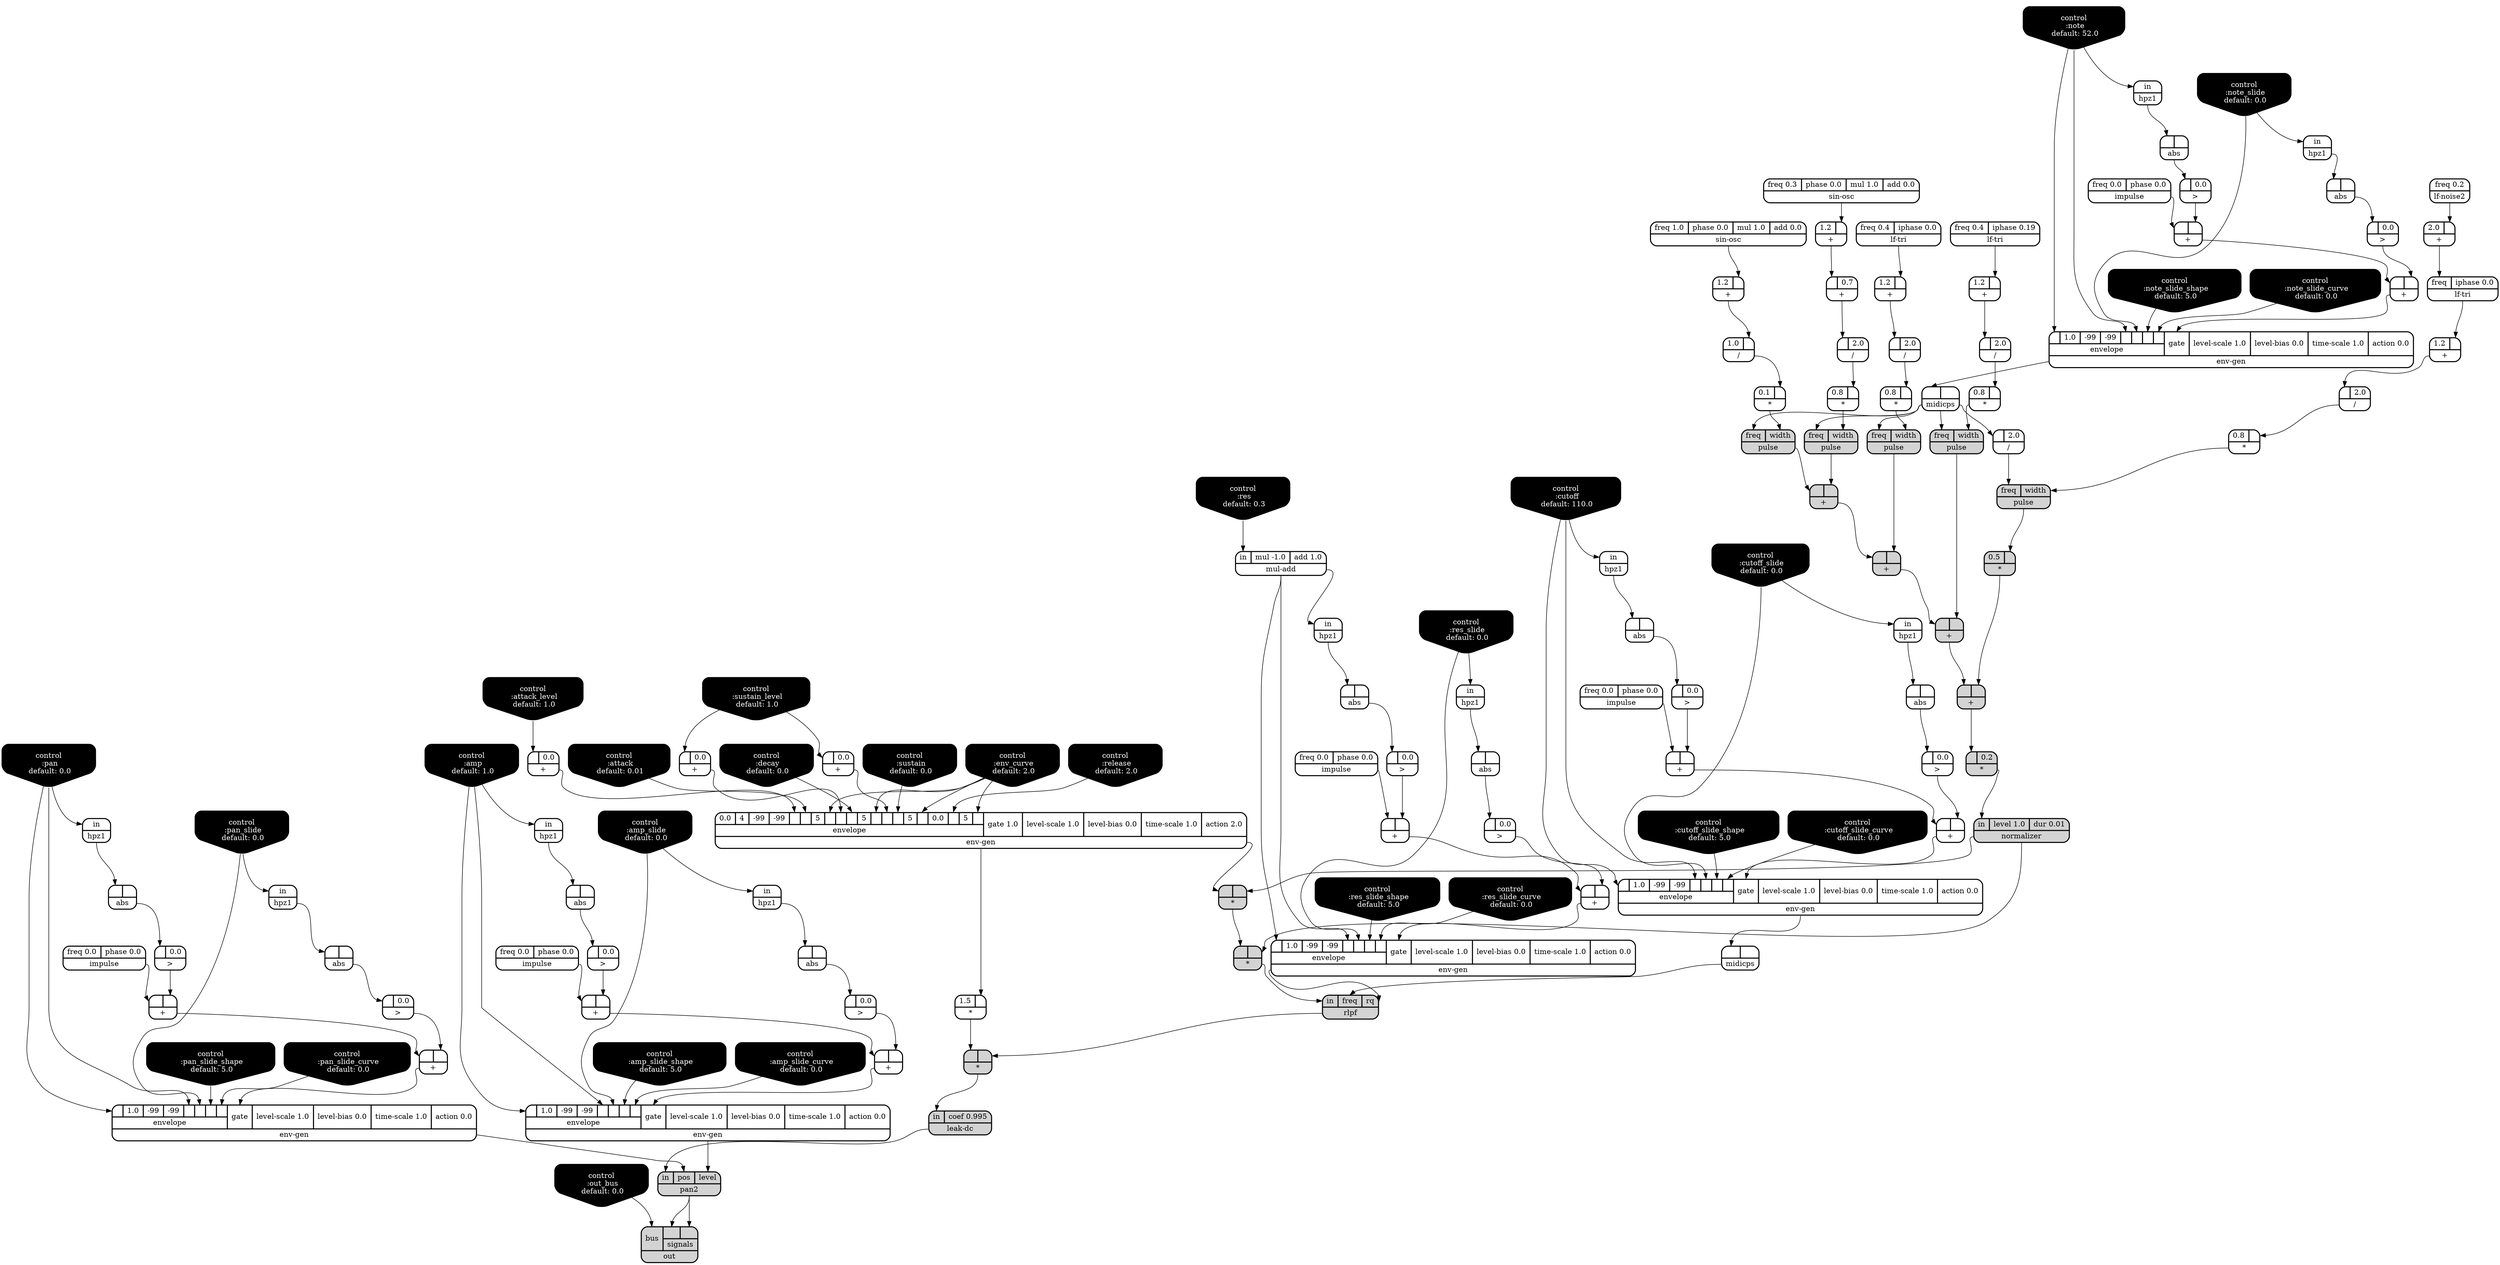 digraph synthdef {
56 [label = "{{ <a> 0.8|<b> } |<__UG_NAME__>* }" style="bold, rounded" shape=record rankdir=LR];
82 [label = "{{ <a> 0.8|<b> } |<__UG_NAME__>* }" style="bold, rounded" shape=record rankdir=LR];
87 [label = "{{ <a> 1.5|<b> } |<__UG_NAME__>* }" style="bold, rounded" shape=record rankdir=LR];
90 [label = "{{ <a> 0.1|<b> } |<__UG_NAME__>* }" style="bold, rounded" shape=record rankdir=LR];
97 [label = "{{ <a> 0.8|<b> } |<__UG_NAME__>* }" style="bold, rounded" shape=record rankdir=LR];
103 [label = "{{ <a> 0.8|<b> } |<__UG_NAME__>* }" style="bold, rounded" shape=record rankdir=LR];
106 [label = "{{ <a> 0.5|<b> } |<__UG_NAME__>* }" style="filled, bold, rounded"  shape=record rankdir=LR];
108 [label = "{{ <a> |<b> 0.2} |<__UG_NAME__>* }" style="filled, bold, rounded"  shape=record rankdir=LR];
110 [label = "{{ <a> |<b> } |<__UG_NAME__>* }" style="filled, bold, rounded"  shape=record rankdir=LR];
111 [label = "{{ <a> |<b> } |<__UG_NAME__>* }" style="filled, bold, rounded"  shape=record rankdir=LR];
124 [label = "{{ <a> |<b> } |<__UG_NAME__>* }" style="filled, bold, rounded"  shape=record rankdir=LR];
32 [label = "{{ <a> |<b> } |<__UG_NAME__>+ }" style="bold, rounded" shape=record rankdir=LR];
36 [label = "{{ <a> |<b> } |<__UG_NAME__>+ }" style="bold, rounded" shape=record rankdir=LR];
43 [label = "{{ <a> |<b> } |<__UG_NAME__>+ }" style="bold, rounded" shape=record rankdir=LR];
47 [label = "{{ <a> |<b> } |<__UG_NAME__>+ }" style="bold, rounded" shape=record rankdir=LR];
52 [label = "{{ <a> 2.0|<b> } |<__UG_NAME__>+ }" style="bold, rounded" shape=record rankdir=LR];
54 [label = "{{ <a> 1.2|<b> } |<__UG_NAME__>+ }" style="bold, rounded" shape=record rankdir=LR];
65 [label = "{{ <a> |<b> } |<__UG_NAME__>+ }" style="bold, rounded" shape=record rankdir=LR];
69 [label = "{{ <a> |<b> } |<__UG_NAME__>+ }" style="bold, rounded" shape=record rankdir=LR];
75 [label = "{{ <a> |<b> } |<__UG_NAME__>+ }" style="bold, rounded" shape=record rankdir=LR];
78 [label = "{{ <a> |<b> } |<__UG_NAME__>+ }" style="bold, rounded" shape=record rankdir=LR];
79 [label = "{{ <a> 1.2|<b> } |<__UG_NAME__>+ }" style="bold, rounded" shape=record rankdir=LR];
80 [label = "{{ <a> |<b> 0.7} |<__UG_NAME__>+ }" style="bold, rounded" shape=record rankdir=LR];
83 [label = "{{ <a> |<b> 0.0} |<__UG_NAME__>+ }" style="bold, rounded" shape=record rankdir=LR];
84 [label = "{{ <a> |<b> 0.0} |<__UG_NAME__>+ }" style="bold, rounded" shape=record rankdir=LR];
85 [label = "{{ <a> |<b> 0.0} |<__UG_NAME__>+ }" style="bold, rounded" shape=record rankdir=LR];
88 [label = "{{ <a> 1.2|<b> } |<__UG_NAME__>+ }" style="bold, rounded" shape=record rankdir=LR];
93 [label = "{{ <a> |<b> } |<__UG_NAME__>+ }" style="filled, bold, rounded"  shape=record rankdir=LR];
95 [label = "{{ <a> 1.2|<b> } |<__UG_NAME__>+ }" style="bold, rounded" shape=record rankdir=LR];
99 [label = "{{ <a> |<b> } |<__UG_NAME__>+ }" style="filled, bold, rounded"  shape=record rankdir=LR];
101 [label = "{{ <a> 1.2|<b> } |<__UG_NAME__>+ }" style="bold, rounded" shape=record rankdir=LR];
105 [label = "{{ <a> |<b> } |<__UG_NAME__>+ }" style="filled, bold, rounded"  shape=record rankdir=LR];
107 [label = "{{ <a> |<b> } |<__UG_NAME__>+ }" style="filled, bold, rounded"  shape=record rankdir=LR];
117 [label = "{{ <a> |<b> } |<__UG_NAME__>+ }" style="bold, rounded" shape=record rankdir=LR];
121 [label = "{{ <a> |<b> } |<__UG_NAME__>+ }" style="bold, rounded" shape=record rankdir=LR];
50 [label = "{{ <a> |<b> 2.0} |<__UG_NAME__>/ }" style="bold, rounded" shape=record rankdir=LR];
55 [label = "{{ <a> |<b> 2.0} |<__UG_NAME__>/ }" style="bold, rounded" shape=record rankdir=LR];
81 [label = "{{ <a> |<b> 2.0} |<__UG_NAME__>/ }" style="bold, rounded" shape=record rankdir=LR];
89 [label = "{{ <a> 1.0|<b> } |<__UG_NAME__>/ }" style="bold, rounded" shape=record rankdir=LR];
96 [label = "{{ <a> |<b> 2.0} |<__UG_NAME__>/ }" style="bold, rounded" shape=record rankdir=LR];
102 [label = "{{ <a> |<b> 2.0} |<__UG_NAME__>/ }" style="bold, rounded" shape=record rankdir=LR];
31 [label = "{{ <a> |<b> 0.0} |<__UG_NAME__>\> }" style="bold, rounded" shape=record rankdir=LR];
35 [label = "{{ <a> |<b> 0.0} |<__UG_NAME__>\> }" style="bold, rounded" shape=record rankdir=LR];
42 [label = "{{ <a> |<b> 0.0} |<__UG_NAME__>\> }" style="bold, rounded" shape=record rankdir=LR];
46 [label = "{{ <a> |<b> 0.0} |<__UG_NAME__>\> }" style="bold, rounded" shape=record rankdir=LR];
64 [label = "{{ <a> |<b> 0.0} |<__UG_NAME__>\> }" style="bold, rounded" shape=record rankdir=LR];
68 [label = "{{ <a> |<b> 0.0} |<__UG_NAME__>\> }" style="bold, rounded" shape=record rankdir=LR];
74 [label = "{{ <a> |<b> 0.0} |<__UG_NAME__>\> }" style="bold, rounded" shape=record rankdir=LR];
77 [label = "{{ <a> |<b> 0.0} |<__UG_NAME__>\> }" style="bold, rounded" shape=record rankdir=LR];
116 [label = "{{ <a> |<b> 0.0} |<__UG_NAME__>\> }" style="bold, rounded" shape=record rankdir=LR];
120 [label = "{{ <a> |<b> 0.0} |<__UG_NAME__>\> }" style="bold, rounded" shape=record rankdir=LR];
30 [label = "{{ <a> |<b> } |<__UG_NAME__>abs }" style="bold, rounded" shape=record rankdir=LR];
34 [label = "{{ <a> |<b> } |<__UG_NAME__>abs }" style="bold, rounded" shape=record rankdir=LR];
41 [label = "{{ <a> |<b> } |<__UG_NAME__>abs }" style="bold, rounded" shape=record rankdir=LR];
45 [label = "{{ <a> |<b> } |<__UG_NAME__>abs }" style="bold, rounded" shape=record rankdir=LR];
63 [label = "{{ <a> |<b> } |<__UG_NAME__>abs }" style="bold, rounded" shape=record rankdir=LR];
67 [label = "{{ <a> |<b> } |<__UG_NAME__>abs }" style="bold, rounded" shape=record rankdir=LR];
73 [label = "{{ <a> |<b> } |<__UG_NAME__>abs }" style="bold, rounded" shape=record rankdir=LR];
76 [label = "{{ <a> |<b> } |<__UG_NAME__>abs }" style="bold, rounded" shape=record rankdir=LR];
115 [label = "{{ <a> |<b> } |<__UG_NAME__>abs }" style="bold, rounded" shape=record rankdir=LR];
119 [label = "{{ <a> |<b> } |<__UG_NAME__>abs }" style="bold, rounded" shape=record rankdir=LR];
0 [label = "control
 :note
 default: 52.0" shape=invhouse style="rounded, filled, bold" fillcolor=black fontcolor=white ]; 
1 [label = "control
 :note_slide
 default: 0.0" shape=invhouse style="rounded, filled, bold" fillcolor=black fontcolor=white ]; 
2 [label = "control
 :note_slide_shape
 default: 5.0" shape=invhouse style="rounded, filled, bold" fillcolor=black fontcolor=white ]; 
3 [label = "control
 :note_slide_curve
 default: 0.0" shape=invhouse style="rounded, filled, bold" fillcolor=black fontcolor=white ]; 
4 [label = "control
 :amp
 default: 1.0" shape=invhouse style="rounded, filled, bold" fillcolor=black fontcolor=white ]; 
5 [label = "control
 :amp_slide
 default: 0.0" shape=invhouse style="rounded, filled, bold" fillcolor=black fontcolor=white ]; 
6 [label = "control
 :amp_slide_shape
 default: 5.0" shape=invhouse style="rounded, filled, bold" fillcolor=black fontcolor=white ]; 
7 [label = "control
 :amp_slide_curve
 default: 0.0" shape=invhouse style="rounded, filled, bold" fillcolor=black fontcolor=white ]; 
8 [label = "control
 :pan
 default: 0.0" shape=invhouse style="rounded, filled, bold" fillcolor=black fontcolor=white ]; 
9 [label = "control
 :pan_slide
 default: 0.0" shape=invhouse style="rounded, filled, bold" fillcolor=black fontcolor=white ]; 
10 [label = "control
 :pan_slide_shape
 default: 5.0" shape=invhouse style="rounded, filled, bold" fillcolor=black fontcolor=white ]; 
11 [label = "control
 :pan_slide_curve
 default: 0.0" shape=invhouse style="rounded, filled, bold" fillcolor=black fontcolor=white ]; 
12 [label = "control
 :attack
 default: 0.01" shape=invhouse style="rounded, filled, bold" fillcolor=black fontcolor=white ]; 
13 [label = "control
 :decay
 default: 0.0" shape=invhouse style="rounded, filled, bold" fillcolor=black fontcolor=white ]; 
14 [label = "control
 :sustain
 default: 0.0" shape=invhouse style="rounded, filled, bold" fillcolor=black fontcolor=white ]; 
15 [label = "control
 :release
 default: 2.0" shape=invhouse style="rounded, filled, bold" fillcolor=black fontcolor=white ]; 
16 [label = "control
 :attack_level
 default: 1.0" shape=invhouse style="rounded, filled, bold" fillcolor=black fontcolor=white ]; 
17 [label = "control
 :sustain_level
 default: 1.0" shape=invhouse style="rounded, filled, bold" fillcolor=black fontcolor=white ]; 
18 [label = "control
 :env_curve
 default: 2.0" shape=invhouse style="rounded, filled, bold" fillcolor=black fontcolor=white ]; 
19 [label = "control
 :cutoff
 default: 110.0" shape=invhouse style="rounded, filled, bold" fillcolor=black fontcolor=white ]; 
20 [label = "control
 :cutoff_slide
 default: 0.0" shape=invhouse style="rounded, filled, bold" fillcolor=black fontcolor=white ]; 
21 [label = "control
 :cutoff_slide_shape
 default: 5.0" shape=invhouse style="rounded, filled, bold" fillcolor=black fontcolor=white ]; 
22 [label = "control
 :cutoff_slide_curve
 default: 0.0" shape=invhouse style="rounded, filled, bold" fillcolor=black fontcolor=white ]; 
23 [label = "control
 :res
 default: 0.3" shape=invhouse style="rounded, filled, bold" fillcolor=black fontcolor=white ]; 
24 [label = "control
 :res_slide
 default: 0.0" shape=invhouse style="rounded, filled, bold" fillcolor=black fontcolor=white ]; 
25 [label = "control
 :res_slide_shape
 default: 5.0" shape=invhouse style="rounded, filled, bold" fillcolor=black fontcolor=white ]; 
26 [label = "control
 :res_slide_curve
 default: 0.0" shape=invhouse style="rounded, filled, bold" fillcolor=black fontcolor=white ]; 
27 [label = "control
 :out_bus
 default: 0.0" shape=invhouse style="rounded, filled, bold" fillcolor=black fontcolor=white ]; 
37 [label = "{{ {{<envelope___control___0>|1.0|-99|-99|<envelope___control___4>|<envelope___control___5>|<envelope___control___6>|<envelope___control___7>}|envelope}|<gate> gate|<level____scale> level-scale 1.0|<level____bias> level-bias 0.0|<time____scale> time-scale 1.0|<action> action 0.0} |<__UG_NAME__>env-gen }" style="bold, rounded" shape=record rankdir=LR];
48 [label = "{{ {{<envelope___control___0>|1.0|-99|-99|<envelope___control___4>|<envelope___control___5>|<envelope___control___6>|<envelope___control___7>}|envelope}|<gate> gate|<level____scale> level-scale 1.0|<level____bias> level-bias 0.0|<time____scale> time-scale 1.0|<action> action 0.0} |<__UG_NAME__>env-gen }" style="bold, rounded" shape=record rankdir=LR];
70 [label = "{{ {{<envelope___control___0>|1.0|-99|-99|<envelope___control___4>|<envelope___control___5>|<envelope___control___6>|<envelope___control___7>}|envelope}|<gate> gate|<level____scale> level-scale 1.0|<level____bias> level-bias 0.0|<time____scale> time-scale 1.0|<action> action 0.0} |<__UG_NAME__>env-gen }" style="bold, rounded" shape=record rankdir=LR];
86 [label = "{{ {{0.0|4|-99|-99|<envelope___binary____op____u____gen___4>|<envelope___control___5>|5|<envelope___control___7>|<envelope___binary____op____u____gen___8>|<envelope___control___9>|5|<envelope___control___11>|<envelope___binary____op____u____gen___12>|<envelope___control___13>|5|<envelope___control___15>|0.0|<envelope___control___17>|5|<envelope___control___19>}|envelope}|<gate> gate 1.0|<level____scale> level-scale 1.0|<level____bias> level-bias 0.0|<time____scale> time-scale 1.0|<action> action 2.0} |<__UG_NAME__>env-gen }" style="bold, rounded" shape=record rankdir=LR];
122 [label = "{{ {{<envelope___mul____add___0>|1.0|-99|-99|<envelope___mul____add___4>|<envelope___control___5>|<envelope___control___6>|<envelope___control___7>}|envelope}|<gate> gate|<level____scale> level-scale 1.0|<level____bias> level-bias 0.0|<time____scale> time-scale 1.0|<action> action 0.0} |<__UG_NAME__>env-gen }" style="bold, rounded" shape=record rankdir=LR];
126 [label = "{{ {{<envelope___control___0>|1.0|-99|-99|<envelope___control___4>|<envelope___control___5>|<envelope___control___6>|<envelope___control___7>}|envelope}|<gate> gate|<level____scale> level-scale 1.0|<level____bias> level-bias 0.0|<time____scale> time-scale 1.0|<action> action 0.0} |<__UG_NAME__>env-gen }" style="bold, rounded" shape=record rankdir=LR];
29 [label = "{{ <in> in} |<__UG_NAME__>hpz1 }" style="bold, rounded" shape=record rankdir=LR];
33 [label = "{{ <in> in} |<__UG_NAME__>hpz1 }" style="bold, rounded" shape=record rankdir=LR];
39 [label = "{{ <in> in} |<__UG_NAME__>hpz1 }" style="bold, rounded" shape=record rankdir=LR];
44 [label = "{{ <in> in} |<__UG_NAME__>hpz1 }" style="bold, rounded" shape=record rankdir=LR];
59 [label = "{{ <in> in} |<__UG_NAME__>hpz1 }" style="bold, rounded" shape=record rankdir=LR];
62 [label = "{{ <in> in} |<__UG_NAME__>hpz1 }" style="bold, rounded" shape=record rankdir=LR];
66 [label = "{{ <in> in} |<__UG_NAME__>hpz1 }" style="bold, rounded" shape=record rankdir=LR];
72 [label = "{{ <in> in} |<__UG_NAME__>hpz1 }" style="bold, rounded" shape=record rankdir=LR];
114 [label = "{{ <in> in} |<__UG_NAME__>hpz1 }" style="bold, rounded" shape=record rankdir=LR];
118 [label = "{{ <in> in} |<__UG_NAME__>hpz1 }" style="bold, rounded" shape=record rankdir=LR];
28 [label = "{{ <freq> freq 0.0|<phase> phase 0.0} |<__UG_NAME__>impulse }" style="bold, rounded" shape=record rankdir=LR];
40 [label = "{{ <freq> freq 0.0|<phase> phase 0.0} |<__UG_NAME__>impulse }" style="bold, rounded" shape=record rankdir=LR];
61 [label = "{{ <freq> freq 0.0|<phase> phase 0.0} |<__UG_NAME__>impulse }" style="bold, rounded" shape=record rankdir=LR];
71 [label = "{{ <freq> freq 0.0|<phase> phase 0.0} |<__UG_NAME__>impulse }" style="bold, rounded" shape=record rankdir=LR];
112 [label = "{{ <freq> freq 0.0|<phase> phase 0.0} |<__UG_NAME__>impulse }" style="bold, rounded" shape=record rankdir=LR];
125 [label = "{{ <in> in|<coef> coef 0.995} |<__UG_NAME__>leak-dc }" style="filled, bold, rounded"  shape=record rankdir=LR];
51 [label = "{{ <freq> freq 0.2} |<__UG_NAME__>lf-noise2 }" style="bold, rounded" shape=record rankdir=LR];
53 [label = "{{ <freq> freq|<iphase> iphase 0.0} |<__UG_NAME__>lf-tri }" style="bold, rounded" shape=record rankdir=LR];
94 [label = "{{ <freq> freq 0.4|<iphase> iphase 0.0} |<__UG_NAME__>lf-tri }" style="bold, rounded" shape=record rankdir=LR];
100 [label = "{{ <freq> freq 0.4|<iphase> iphase 0.19} |<__UG_NAME__>lf-tri }" style="bold, rounded" shape=record rankdir=LR];
38 [label = "{{ <a> |<b> } |<__UG_NAME__>midicps }" style="bold, rounded" shape=record rankdir=LR];
49 [label = "{{ <a> |<b> } |<__UG_NAME__>midicps }" style="bold, rounded" shape=record rankdir=LR];
113 [label = "{{ <in> in|<mul> mul -1.0|<add> add 1.0} |<__UG_NAME__>mul-add }" style="bold, rounded" shape=record rankdir=LR];
109 [label = "{{ <in> in|<level> level 1.0|<dur> dur 0.01} |<__UG_NAME__>normalizer }" style="filled, bold, rounded"  shape=record rankdir=LR];
128 [label = "{{ <bus> bus|{{<signals___pan2___0>|<signals___pan2___1>}|signals}} |<__UG_NAME__>out }" style="filled, bold, rounded"  shape=record rankdir=LR];
127 [label = "{{ <in> in|<pos> pos|<level> level} |<__UG_NAME__>pan2 }" style="filled, bold, rounded"  shape=record rankdir=LR];
57 [label = "{{ <freq> freq|<width> width} |<__UG_NAME__>pulse }" style="filled, bold, rounded"  shape=record rankdir=LR];
91 [label = "{{ <freq> freq|<width> width} |<__UG_NAME__>pulse }" style="filled, bold, rounded"  shape=record rankdir=LR];
92 [label = "{{ <freq> freq|<width> width} |<__UG_NAME__>pulse }" style="filled, bold, rounded"  shape=record rankdir=LR];
98 [label = "{{ <freq> freq|<width> width} |<__UG_NAME__>pulse }" style="filled, bold, rounded"  shape=record rankdir=LR];
104 [label = "{{ <freq> freq|<width> width} |<__UG_NAME__>pulse }" style="filled, bold, rounded"  shape=record rankdir=LR];
123 [label = "{{ <in> in|<freq> freq|<rq> rq} |<__UG_NAME__>rlpf }" style="filled, bold, rounded"  shape=record rankdir=LR];
58 [label = "{{ <freq> freq 0.3|<phase> phase 0.0|<mul> mul 1.0|<add> add 0.0} |<__UG_NAME__>sin-osc }" style="bold, rounded" shape=record rankdir=LR];
60 [label = "{{ <freq> freq 1.0|<phase> phase 0.0|<mul> mul 1.0|<add> add 0.0} |<__UG_NAME__>sin-osc }" style="bold, rounded" shape=record rankdir=LR];

55:__UG_NAME__ -> 56:b ;
81:__UG_NAME__ -> 82:b ;
86:__UG_NAME__ -> 87:b ;
89:__UG_NAME__ -> 90:b ;
96:__UG_NAME__ -> 97:b ;
102:__UG_NAME__ -> 103:b ;
57:__UG_NAME__ -> 106:b ;
107:__UG_NAME__ -> 108:a ;
109:__UG_NAME__ -> 110:b ;
86:__UG_NAME__ -> 110:a ;
109:__UG_NAME__ -> 111:b ;
110:__UG_NAME__ -> 111:a ;
123:__UG_NAME__ -> 124:b ;
87:__UG_NAME__ -> 124:a ;
31:__UG_NAME__ -> 32:b ;
28:__UG_NAME__ -> 32:a ;
35:__UG_NAME__ -> 36:b ;
32:__UG_NAME__ -> 36:a ;
42:__UG_NAME__ -> 43:b ;
40:__UG_NAME__ -> 43:a ;
46:__UG_NAME__ -> 47:b ;
43:__UG_NAME__ -> 47:a ;
51:__UG_NAME__ -> 52:b ;
53:__UG_NAME__ -> 54:b ;
64:__UG_NAME__ -> 65:b ;
61:__UG_NAME__ -> 65:a ;
68:__UG_NAME__ -> 69:b ;
65:__UG_NAME__ -> 69:a ;
74:__UG_NAME__ -> 75:b ;
71:__UG_NAME__ -> 75:a ;
77:__UG_NAME__ -> 78:b ;
75:__UG_NAME__ -> 78:a ;
58:__UG_NAME__ -> 79:b ;
79:__UG_NAME__ -> 80:a ;
16:__UG_NAME__ -> 83:a ;
17:__UG_NAME__ -> 84:a ;
17:__UG_NAME__ -> 85:a ;
60:__UG_NAME__ -> 88:b ;
92:__UG_NAME__ -> 93:b ;
91:__UG_NAME__ -> 93:a ;
94:__UG_NAME__ -> 95:b ;
98:__UG_NAME__ -> 99:b ;
93:__UG_NAME__ -> 99:a ;
100:__UG_NAME__ -> 101:b ;
104:__UG_NAME__ -> 105:b ;
99:__UG_NAME__ -> 105:a ;
106:__UG_NAME__ -> 107:b ;
105:__UG_NAME__ -> 107:a ;
116:__UG_NAME__ -> 117:b ;
112:__UG_NAME__ -> 117:a ;
120:__UG_NAME__ -> 121:b ;
117:__UG_NAME__ -> 121:a ;
49:__UG_NAME__ -> 50:a ;
54:__UG_NAME__ -> 55:a ;
80:__UG_NAME__ -> 81:a ;
88:__UG_NAME__ -> 89:b ;
95:__UG_NAME__ -> 96:a ;
101:__UG_NAME__ -> 102:a ;
30:__UG_NAME__ -> 31:a ;
34:__UG_NAME__ -> 35:a ;
41:__UG_NAME__ -> 42:a ;
45:__UG_NAME__ -> 46:a ;
63:__UG_NAME__ -> 64:a ;
67:__UG_NAME__ -> 68:a ;
73:__UG_NAME__ -> 74:a ;
76:__UG_NAME__ -> 77:a ;
115:__UG_NAME__ -> 116:a ;
119:__UG_NAME__ -> 120:a ;
29:__UG_NAME__ -> 30:a ;
33:__UG_NAME__ -> 34:a ;
39:__UG_NAME__ -> 41:a ;
44:__UG_NAME__ -> 45:a ;
62:__UG_NAME__ -> 63:a ;
66:__UG_NAME__ -> 67:a ;
72:__UG_NAME__ -> 73:a ;
59:__UG_NAME__ -> 76:a ;
114:__UG_NAME__ -> 115:a ;
118:__UG_NAME__ -> 119:a ;
36:__UG_NAME__ -> 37:gate ;
19:__UG_NAME__ -> 37:envelope___control___0 ;
19:__UG_NAME__ -> 37:envelope___control___4 ;
20:__UG_NAME__ -> 37:envelope___control___5 ;
21:__UG_NAME__ -> 37:envelope___control___6 ;
22:__UG_NAME__ -> 37:envelope___control___7 ;
47:__UG_NAME__ -> 48:gate ;
0:__UG_NAME__ -> 48:envelope___control___0 ;
0:__UG_NAME__ -> 48:envelope___control___4 ;
1:__UG_NAME__ -> 48:envelope___control___5 ;
2:__UG_NAME__ -> 48:envelope___control___6 ;
3:__UG_NAME__ -> 48:envelope___control___7 ;
69:__UG_NAME__ -> 70:gate ;
8:__UG_NAME__ -> 70:envelope___control___0 ;
8:__UG_NAME__ -> 70:envelope___control___4 ;
9:__UG_NAME__ -> 70:envelope___control___5 ;
10:__UG_NAME__ -> 70:envelope___control___6 ;
11:__UG_NAME__ -> 70:envelope___control___7 ;
83:__UG_NAME__ -> 86:envelope___binary____op____u____gen___4 ;
12:__UG_NAME__ -> 86:envelope___control___5 ;
18:__UG_NAME__ -> 86:envelope___control___7 ;
84:__UG_NAME__ -> 86:envelope___binary____op____u____gen___8 ;
13:__UG_NAME__ -> 86:envelope___control___9 ;
18:__UG_NAME__ -> 86:envelope___control___11 ;
85:__UG_NAME__ -> 86:envelope___binary____op____u____gen___12 ;
14:__UG_NAME__ -> 86:envelope___control___13 ;
18:__UG_NAME__ -> 86:envelope___control___15 ;
15:__UG_NAME__ -> 86:envelope___control___17 ;
18:__UG_NAME__ -> 86:envelope___control___19 ;
121:__UG_NAME__ -> 122:gate ;
113:__UG_NAME__ -> 122:envelope___mul____add___0 ;
113:__UG_NAME__ -> 122:envelope___mul____add___4 ;
24:__UG_NAME__ -> 122:envelope___control___5 ;
25:__UG_NAME__ -> 122:envelope___control___6 ;
26:__UG_NAME__ -> 122:envelope___control___7 ;
78:__UG_NAME__ -> 126:gate ;
4:__UG_NAME__ -> 126:envelope___control___0 ;
4:__UG_NAME__ -> 126:envelope___control___4 ;
5:__UG_NAME__ -> 126:envelope___control___5 ;
6:__UG_NAME__ -> 126:envelope___control___6 ;
7:__UG_NAME__ -> 126:envelope___control___7 ;
19:__UG_NAME__ -> 29:in ;
20:__UG_NAME__ -> 33:in ;
0:__UG_NAME__ -> 39:in ;
1:__UG_NAME__ -> 44:in ;
5:__UG_NAME__ -> 59:in ;
8:__UG_NAME__ -> 62:in ;
9:__UG_NAME__ -> 66:in ;
4:__UG_NAME__ -> 72:in ;
113:__UG_NAME__ -> 114:in ;
24:__UG_NAME__ -> 118:in ;
124:__UG_NAME__ -> 125:in ;
52:__UG_NAME__ -> 53:freq ;
37:__UG_NAME__ -> 38:a ;
48:__UG_NAME__ -> 49:a ;
23:__UG_NAME__ -> 113:in ;
108:__UG_NAME__ -> 109:in ;
127:__UG_NAME__ -> 128:signals___pan2___0 ;
127:__UG_NAME__ -> 128:signals___pan2___1 ;
27:__UG_NAME__ -> 128:bus ;
126:__UG_NAME__ -> 127:level ;
70:__UG_NAME__ -> 127:pos ;
125:__UG_NAME__ -> 127:in ;
56:__UG_NAME__ -> 57:width ;
50:__UG_NAME__ -> 57:freq ;
90:__UG_NAME__ -> 91:width ;
49:__UG_NAME__ -> 91:freq ;
82:__UG_NAME__ -> 92:width ;
49:__UG_NAME__ -> 92:freq ;
97:__UG_NAME__ -> 98:width ;
49:__UG_NAME__ -> 98:freq ;
103:__UG_NAME__ -> 104:width ;
49:__UG_NAME__ -> 104:freq ;
122:__UG_NAME__ -> 123:rq ;
38:__UG_NAME__ -> 123:freq ;
111:__UG_NAME__ -> 123:in ;

}